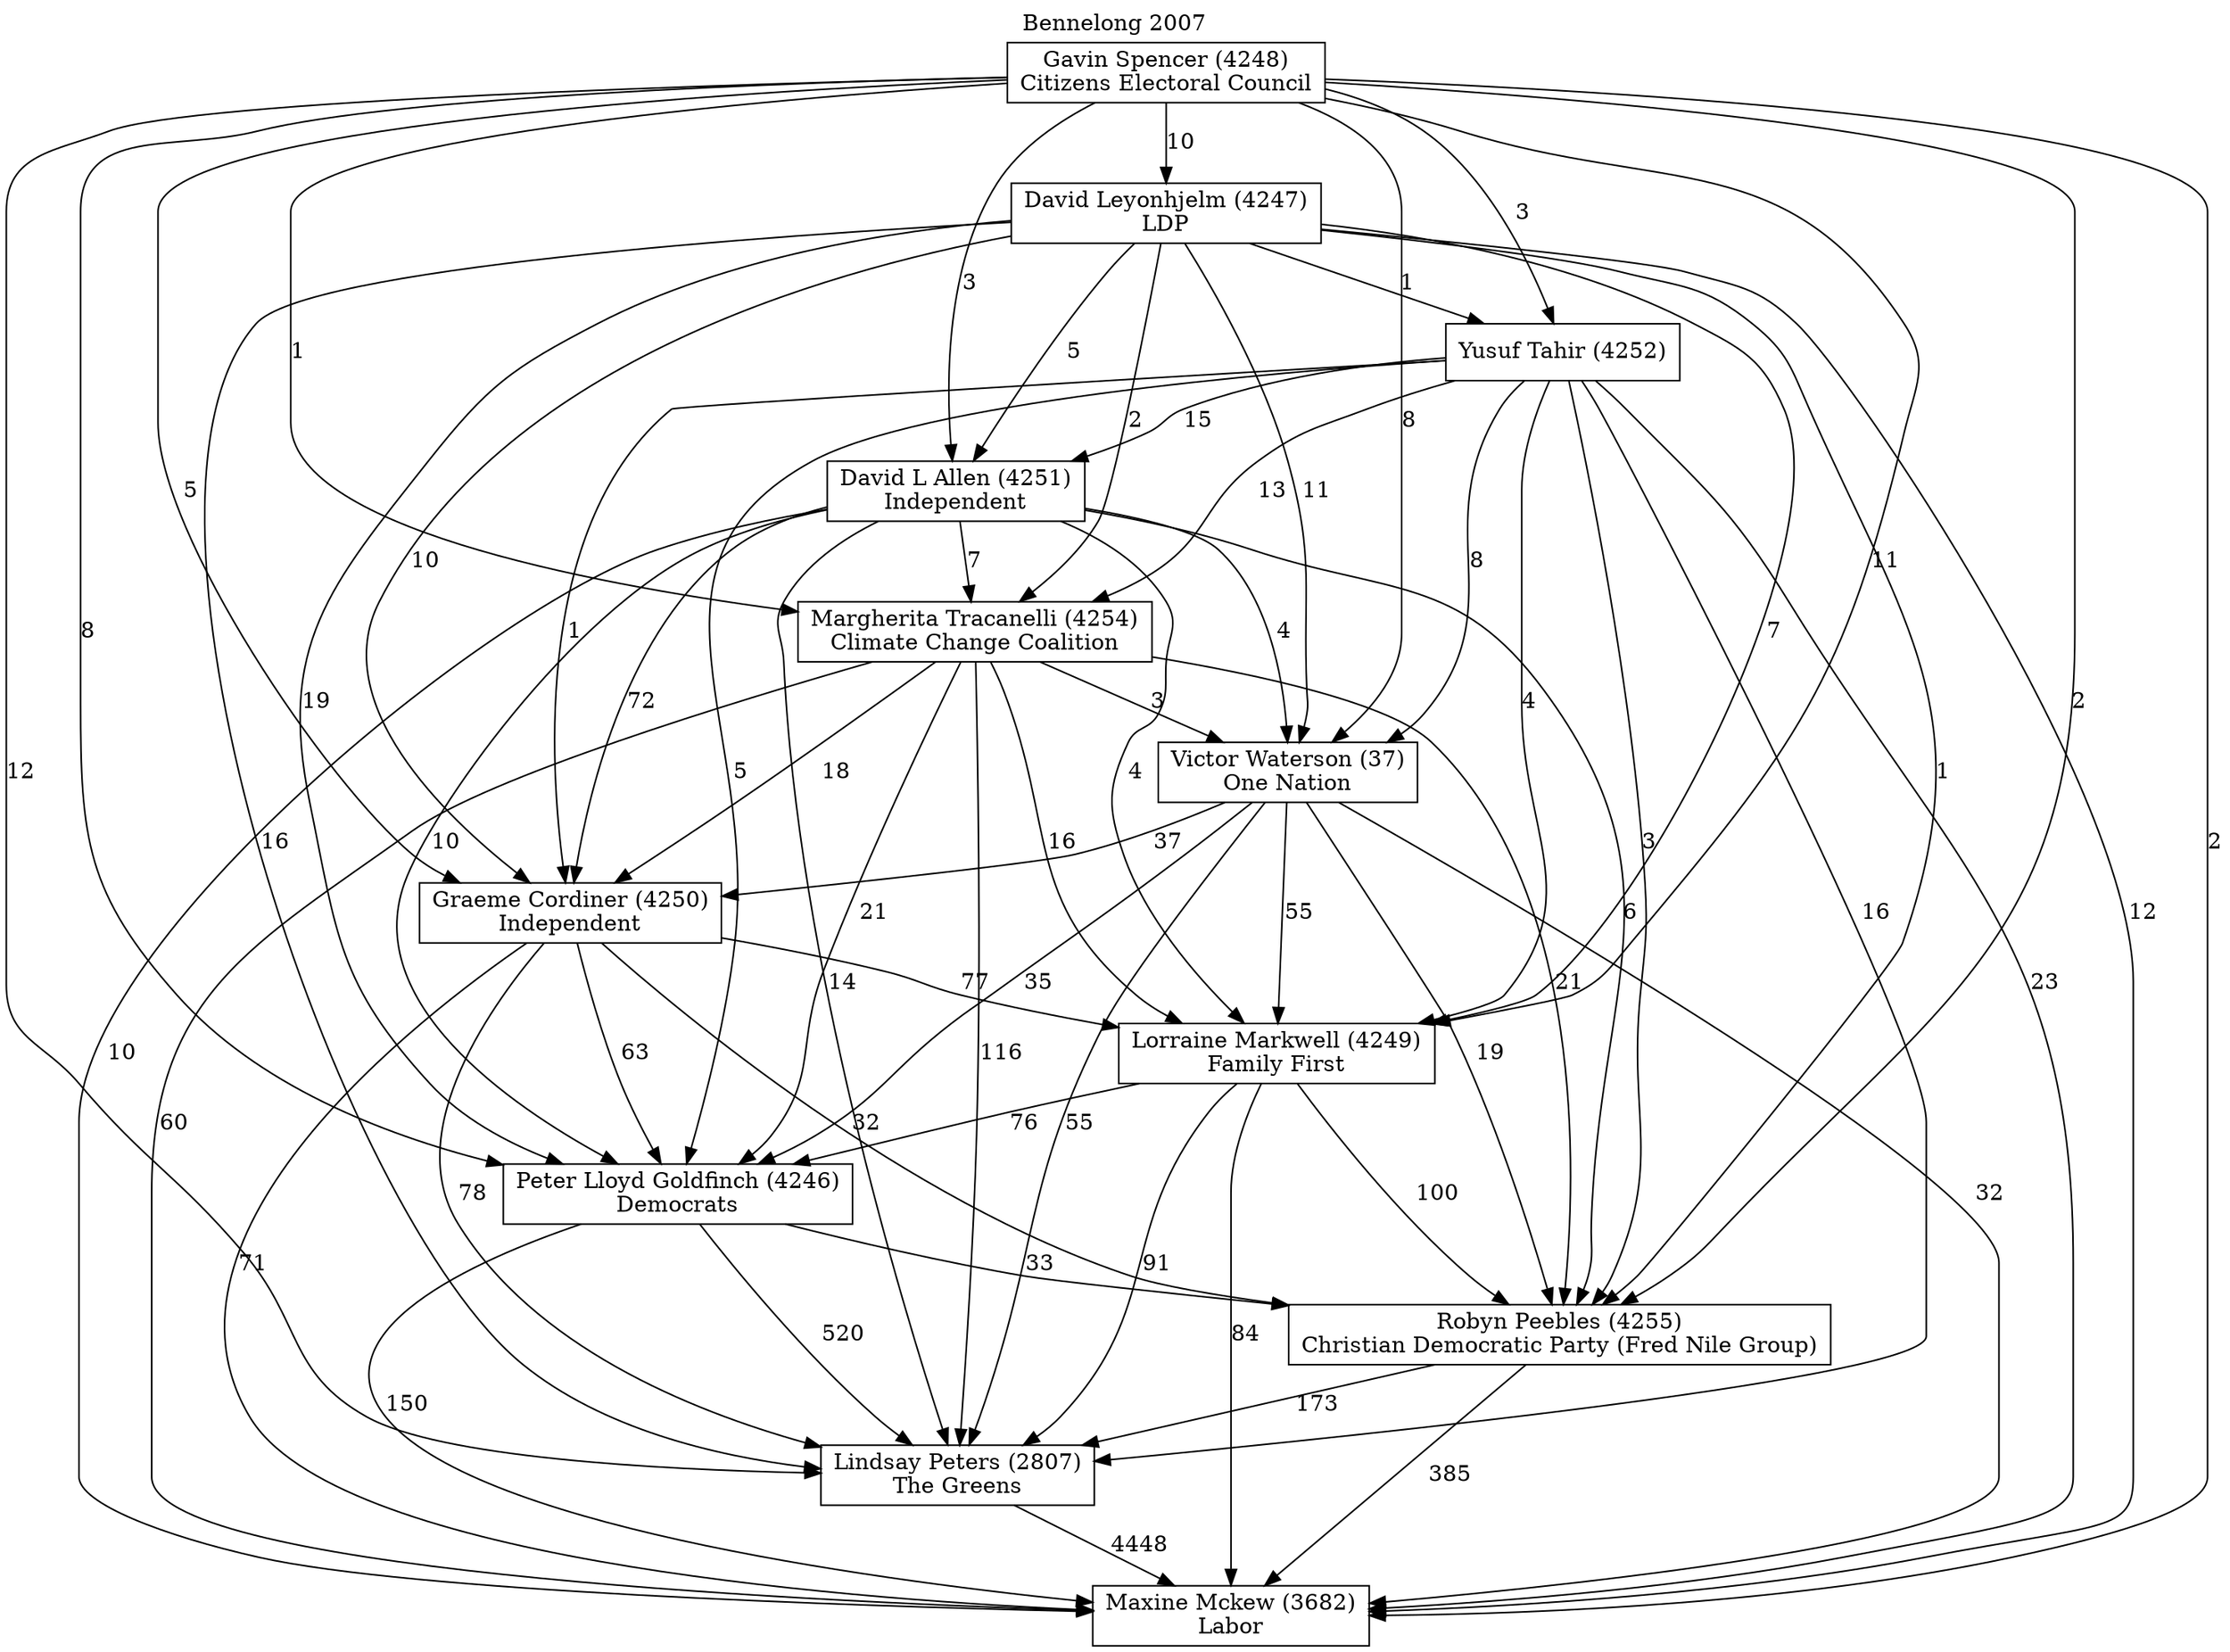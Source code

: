 // House preference flow
digraph "Maxine Mckew (3682)_Bennelong_2007" {
	graph [label="Bennelong 2007" labelloc=t mclimit=10]
	node [shape=box]
	"Maxine Mckew (3682)" [label="Maxine Mckew (3682)
Labor"]
	"Lindsay Peters (2807)" [label="Lindsay Peters (2807)
The Greens"]
	"Robyn Peebles (4255)" [label="Robyn Peebles (4255)
Christian Democratic Party (Fred Nile Group)"]
	"Peter Lloyd Goldfinch (4246)" [label="Peter Lloyd Goldfinch (4246)
Democrats"]
	"Lorraine Markwell (4249)" [label="Lorraine Markwell (4249)
Family First"]
	"Graeme Cordiner (4250)" [label="Graeme Cordiner (4250)
Independent"]
	"Victor Waterson (37)" [label="Victor Waterson (37)
One Nation"]
	"Margherita Tracanelli (4254)" [label="Margherita Tracanelli (4254)
Climate Change Coalition"]
	"David L Allen (4251)" [label="David L Allen (4251)
Independent"]
	"Yusuf Tahir (4252)" [label="Yusuf Tahir (4252)
"]
	"David Leyonhjelm (4247)" [label="David Leyonhjelm (4247)
LDP"]
	"Gavin Spencer (4248)" [label="Gavin Spencer (4248)
Citizens Electoral Council"]
	"Lindsay Peters (2807)" -> "Maxine Mckew (3682)" [label=4448]
	"Robyn Peebles (4255)" -> "Lindsay Peters (2807)" [label=173]
	"Peter Lloyd Goldfinch (4246)" -> "Robyn Peebles (4255)" [label=33]
	"Lorraine Markwell (4249)" -> "Peter Lloyd Goldfinch (4246)" [label=76]
	"Graeme Cordiner (4250)" -> "Lorraine Markwell (4249)" [label=77]
	"Victor Waterson (37)" -> "Graeme Cordiner (4250)" [label=37]
	"Margherita Tracanelli (4254)" -> "Victor Waterson (37)" [label=3]
	"David L Allen (4251)" -> "Margherita Tracanelli (4254)" [label=7]
	"Yusuf Tahir (4252)" -> "David L Allen (4251)" [label=15]
	"David Leyonhjelm (4247)" -> "Yusuf Tahir (4252)" [label=1]
	"Gavin Spencer (4248)" -> "David Leyonhjelm (4247)" [label=10]
	"Robyn Peebles (4255)" -> "Maxine Mckew (3682)" [label=385]
	"Peter Lloyd Goldfinch (4246)" -> "Maxine Mckew (3682)" [label=150]
	"Lorraine Markwell (4249)" -> "Maxine Mckew (3682)" [label=84]
	"Graeme Cordiner (4250)" -> "Maxine Mckew (3682)" [label=71]
	"Victor Waterson (37)" -> "Maxine Mckew (3682)" [label=32]
	"Margherita Tracanelli (4254)" -> "Maxine Mckew (3682)" [label=60]
	"David L Allen (4251)" -> "Maxine Mckew (3682)" [label=10]
	"Yusuf Tahir (4252)" -> "Maxine Mckew (3682)" [label=23]
	"David Leyonhjelm (4247)" -> "Maxine Mckew (3682)" [label=12]
	"Gavin Spencer (4248)" -> "Maxine Mckew (3682)" [label=2]
	"Gavin Spencer (4248)" -> "Yusuf Tahir (4252)" [label=3]
	"David Leyonhjelm (4247)" -> "David L Allen (4251)" [label=5]
	"Gavin Spencer (4248)" -> "David L Allen (4251)" [label=3]
	"Yusuf Tahir (4252)" -> "Margherita Tracanelli (4254)" [label=13]
	"David Leyonhjelm (4247)" -> "Margherita Tracanelli (4254)" [label=2]
	"Gavin Spencer (4248)" -> "Margherita Tracanelli (4254)" [label=1]
	"David L Allen (4251)" -> "Victor Waterson (37)" [label=4]
	"Yusuf Tahir (4252)" -> "Victor Waterson (37)" [label=8]
	"David Leyonhjelm (4247)" -> "Victor Waterson (37)" [label=11]
	"Gavin Spencer (4248)" -> "Victor Waterson (37)" [label=8]
	"Margherita Tracanelli (4254)" -> "Graeme Cordiner (4250)" [label=18]
	"David L Allen (4251)" -> "Graeme Cordiner (4250)" [label=72]
	"Yusuf Tahir (4252)" -> "Graeme Cordiner (4250)" [label=1]
	"David Leyonhjelm (4247)" -> "Graeme Cordiner (4250)" [label=10]
	"Gavin Spencer (4248)" -> "Graeme Cordiner (4250)" [label=5]
	"Victor Waterson (37)" -> "Lorraine Markwell (4249)" [label=55]
	"Margherita Tracanelli (4254)" -> "Lorraine Markwell (4249)" [label=16]
	"David L Allen (4251)" -> "Lorraine Markwell (4249)" [label=4]
	"Yusuf Tahir (4252)" -> "Lorraine Markwell (4249)" [label=4]
	"David Leyonhjelm (4247)" -> "Lorraine Markwell (4249)" [label=7]
	"Gavin Spencer (4248)" -> "Lorraine Markwell (4249)" [label=11]
	"Graeme Cordiner (4250)" -> "Peter Lloyd Goldfinch (4246)" [label=63]
	"Victor Waterson (37)" -> "Peter Lloyd Goldfinch (4246)" [label=35]
	"Margherita Tracanelli (4254)" -> "Peter Lloyd Goldfinch (4246)" [label=21]
	"David L Allen (4251)" -> "Peter Lloyd Goldfinch (4246)" [label=10]
	"Yusuf Tahir (4252)" -> "Peter Lloyd Goldfinch (4246)" [label=5]
	"David Leyonhjelm (4247)" -> "Peter Lloyd Goldfinch (4246)" [label=19]
	"Gavin Spencer (4248)" -> "Peter Lloyd Goldfinch (4246)" [label=8]
	"Lorraine Markwell (4249)" -> "Robyn Peebles (4255)" [label=100]
	"Graeme Cordiner (4250)" -> "Robyn Peebles (4255)" [label=32]
	"Victor Waterson (37)" -> "Robyn Peebles (4255)" [label=19]
	"Margherita Tracanelli (4254)" -> "Robyn Peebles (4255)" [label=21]
	"David L Allen (4251)" -> "Robyn Peebles (4255)" [label=6]
	"Yusuf Tahir (4252)" -> "Robyn Peebles (4255)" [label=3]
	"David Leyonhjelm (4247)" -> "Robyn Peebles (4255)" [label=1]
	"Gavin Spencer (4248)" -> "Robyn Peebles (4255)" [label=2]
	"Peter Lloyd Goldfinch (4246)" -> "Lindsay Peters (2807)" [label=520]
	"Lorraine Markwell (4249)" -> "Lindsay Peters (2807)" [label=91]
	"Graeme Cordiner (4250)" -> "Lindsay Peters (2807)" [label=78]
	"Victor Waterson (37)" -> "Lindsay Peters (2807)" [label=55]
	"Margherita Tracanelli (4254)" -> "Lindsay Peters (2807)" [label=116]
	"David L Allen (4251)" -> "Lindsay Peters (2807)" [label=14]
	"Yusuf Tahir (4252)" -> "Lindsay Peters (2807)" [label=16]
	"David Leyonhjelm (4247)" -> "Lindsay Peters (2807)" [label=16]
	"Gavin Spencer (4248)" -> "Lindsay Peters (2807)" [label=12]
}
